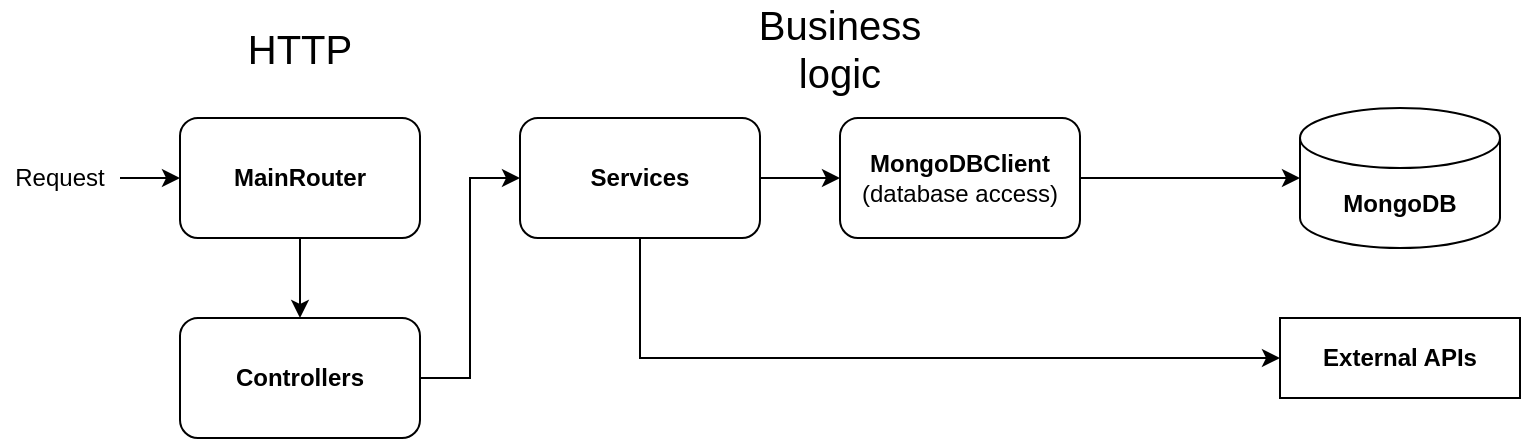 <mxfile version="24.7.17" pages="2">
  <diagram id="pfERNdj8Jhbb--AqRQc9" name="Overview">
    <mxGraphModel dx="844" dy="558" grid="1" gridSize="10" guides="1" tooltips="1" connect="1" arrows="1" fold="1" page="1" pageScale="1" pageWidth="850" pageHeight="1100" math="0" shadow="0">
      <root>
        <mxCell id="0" />
        <mxCell id="1" parent="0" />
        <mxCell id="PFLkKTAhucBdikDD3LUr-3" style="edgeStyle=orthogonalEdgeStyle;rounded=0;orthogonalLoop=1;jettySize=auto;html=1;" edge="1" parent="1" source="2" target="PFLkKTAhucBdikDD3LUr-2">
          <mxGeometry relative="1" as="geometry" />
        </mxCell>
        <mxCell id="2" value="&lt;b&gt;MainRouter&lt;/b&gt;" style="rounded=1;whiteSpace=wrap;html=1;" parent="1" vertex="1">
          <mxGeometry x="160" y="170" width="120" height="60" as="geometry" />
        </mxCell>
        <mxCell id="PFLkKTAhucBdikDD3LUr-9" style="edgeStyle=orthogonalEdgeStyle;rounded=0;orthogonalLoop=1;jettySize=auto;html=1;entryX=0;entryY=0.5;entryDx=0;entryDy=0;" edge="1" parent="1" source="PFLkKTAhucBdikDD3LUr-2" target="PFLkKTAhucBdikDD3LUr-7">
          <mxGeometry relative="1" as="geometry" />
        </mxCell>
        <mxCell id="PFLkKTAhucBdikDD3LUr-2" value="&lt;b&gt;Controllers&lt;/b&gt;" style="rounded=1;whiteSpace=wrap;html=1;" vertex="1" parent="1">
          <mxGeometry x="160" y="270" width="120" height="60" as="geometry" />
        </mxCell>
        <mxCell id="PFLkKTAhucBdikDD3LUr-4" value="&lt;font style=&quot;font-size: 20px;&quot;&gt;HTTP&lt;/font&gt;" style="text;html=1;align=center;verticalAlign=middle;whiteSpace=wrap;rounded=0;" vertex="1" parent="1">
          <mxGeometry x="190" y="120" width="60" height="30" as="geometry" />
        </mxCell>
        <mxCell id="PFLkKTAhucBdikDD3LUr-6" style="edgeStyle=orthogonalEdgeStyle;rounded=0;orthogonalLoop=1;jettySize=auto;html=1;" edge="1" parent="1" source="PFLkKTAhucBdikDD3LUr-5" target="2">
          <mxGeometry relative="1" as="geometry" />
        </mxCell>
        <mxCell id="PFLkKTAhucBdikDD3LUr-5" value="Request" style="text;html=1;align=center;verticalAlign=middle;whiteSpace=wrap;rounded=0;" vertex="1" parent="1">
          <mxGeometry x="70" y="185" width="60" height="30" as="geometry" />
        </mxCell>
        <mxCell id="PFLkKTAhucBdikDD3LUr-10" style="edgeStyle=orthogonalEdgeStyle;rounded=0;orthogonalLoop=1;jettySize=auto;html=1;" edge="1" parent="1" source="PFLkKTAhucBdikDD3LUr-7" target="PFLkKTAhucBdikDD3LUr-8">
          <mxGeometry relative="1" as="geometry" />
        </mxCell>
        <mxCell id="PFLkKTAhucBdikDD3LUr-15" style="edgeStyle=orthogonalEdgeStyle;rounded=0;orthogonalLoop=1;jettySize=auto;html=1;entryX=0;entryY=0.5;entryDx=0;entryDy=0;" edge="1" parent="1" source="PFLkKTAhucBdikDD3LUr-7" target="PFLkKTAhucBdikDD3LUr-12">
          <mxGeometry relative="1" as="geometry">
            <Array as="points">
              <mxPoint x="390" y="290" />
            </Array>
          </mxGeometry>
        </mxCell>
        <mxCell id="PFLkKTAhucBdikDD3LUr-7" value="&lt;b&gt;Services&lt;/b&gt;" style="rounded=1;whiteSpace=wrap;html=1;" vertex="1" parent="1">
          <mxGeometry x="330" y="170" width="120" height="60" as="geometry" />
        </mxCell>
        <mxCell id="PFLkKTAhucBdikDD3LUr-13" style="edgeStyle=orthogonalEdgeStyle;rounded=0;orthogonalLoop=1;jettySize=auto;html=1;" edge="1" parent="1" source="PFLkKTAhucBdikDD3LUr-8" target="PFLkKTAhucBdikDD3LUr-11">
          <mxGeometry relative="1" as="geometry" />
        </mxCell>
        <mxCell id="PFLkKTAhucBdikDD3LUr-8" value="&lt;b&gt;MongoDBClient&lt;/b&gt;&lt;br&gt;(database access)" style="rounded=1;whiteSpace=wrap;html=1;" vertex="1" parent="1">
          <mxGeometry x="490" y="170" width="120" height="60" as="geometry" />
        </mxCell>
        <mxCell id="PFLkKTAhucBdikDD3LUr-11" value="&lt;b&gt;MongoDB&lt;/b&gt;" style="shape=cylinder3;whiteSpace=wrap;html=1;boundedLbl=1;backgroundOutline=1;size=15;" vertex="1" parent="1">
          <mxGeometry x="720" y="165" width="100" height="70" as="geometry" />
        </mxCell>
        <mxCell id="PFLkKTAhucBdikDD3LUr-12" value="&lt;b&gt;External APIs&lt;/b&gt;" style="rounded=0;whiteSpace=wrap;html=1;" vertex="1" parent="1">
          <mxGeometry x="710" y="270" width="120" height="40" as="geometry" />
        </mxCell>
        <mxCell id="PFLkKTAhucBdikDD3LUr-17" value="&lt;font style=&quot;font-size: 20px;&quot;&gt;Business logic&lt;/font&gt;" style="text;html=1;align=center;verticalAlign=middle;whiteSpace=wrap;rounded=0;" vertex="1" parent="1">
          <mxGeometry x="460" y="120" width="60" height="30" as="geometry" />
        </mxCell>
      </root>
    </mxGraphModel>
  </diagram>
  <diagram id="gaD-4uD7a3v2uPLCdkVc" name="Controllers">
    <mxGraphModel dx="1224" dy="809" grid="1" gridSize="10" guides="1" tooltips="1" connect="1" arrows="1" fold="1" page="1" pageScale="1" pageWidth="850" pageHeight="1100" math="0" shadow="0">
      <root>
        <mxCell id="0" />
        <mxCell id="1" parent="0" />
      </root>
    </mxGraphModel>
  </diagram>
</mxfile>
